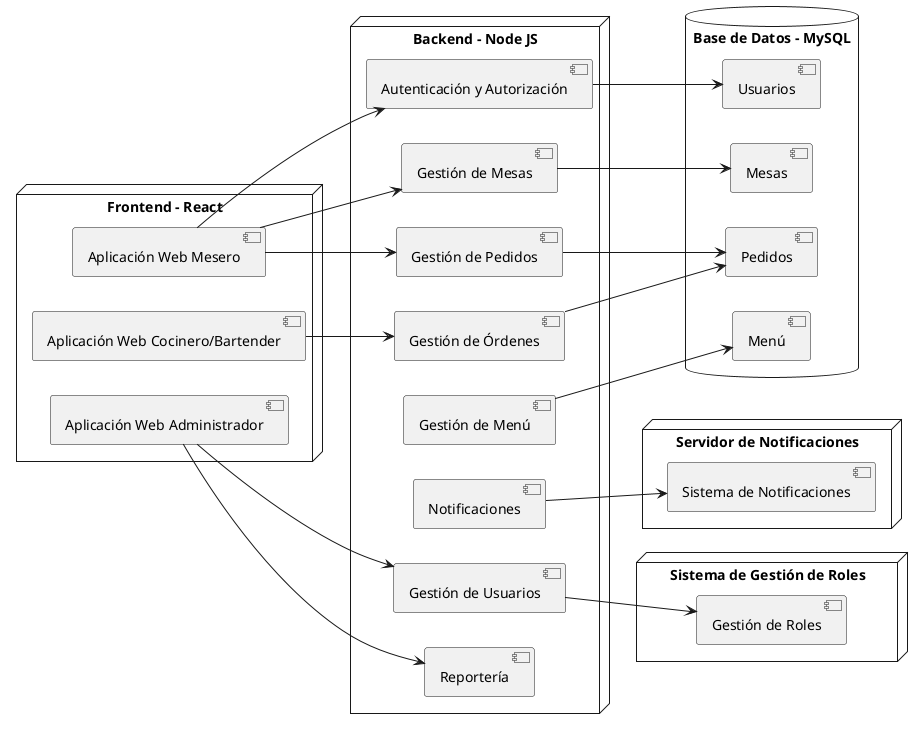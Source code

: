 @startuml Despliegue
left to right direction
node "Frontend - React" {
  [Aplicación Web Mesero]
  [Aplicación Web Cocinero/Bartender]
  [Aplicación Web Administrador]
}

node "Backend - Node JS" {
  [Autenticación y Autorización]
  [Gestión de Mesas]
  [Gestión de Pedidos]
  [Gestión de Órdenes]
  [Gestión de Menú]
  [Notificaciones]
  [Gestión de Usuarios]
  [Reportería]
}

database "Base de Datos - MySQL" {
  [Usuarios]
  [Mesas]
  [Pedidos]
  [Menú]
}

node "Servidor de Notificaciones" {
  [Sistema de Notificaciones]
}

node "Sistema de Gestión de Roles" {
  [Gestión de Roles]
}

[Aplicación Web Mesero] --> [Autenticación y Autorización]
[Aplicación Web Mesero] --> [Gestión de Mesas]
[Aplicación Web Mesero] --> [Gestión de Pedidos]

[Aplicación Web Cocinero/Bartender] --> [Gestión de Órdenes]

[Aplicación Web Administrador] --> [Gestión de Usuarios]
[Aplicación Web Administrador] --> [Reportería]

[Autenticación y Autorización] --> [Usuarios]
[Gestión de Mesas] --> [Mesas]
[Gestión de Pedidos] --> [Pedidos]
[Gestión de Menú] --> [Menú]
[Gestión de Órdenes] --> [Pedidos]

[Notificaciones] --> [Sistema de Notificaciones]
[Gestión de Usuarios] --> [Gestión de Roles]

@enduml
